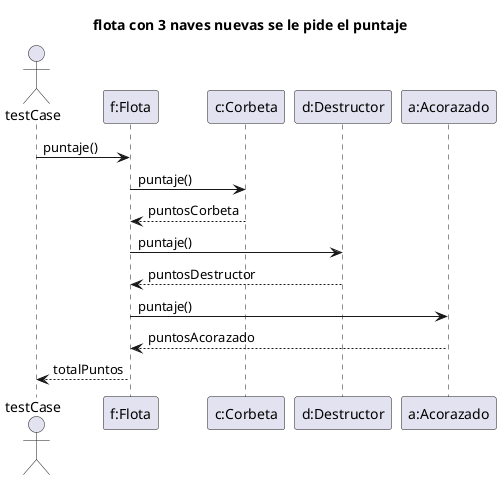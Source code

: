 @startuml
'https://plantuml.com/sequence-diagram


title flota con 3 naves nuevas se le pide el puntaje
actor testCase
participant "f:Flota" as f
participant "c:Corbeta" as c
participant "d:Destructor" as d
participant "a:Acorazado" as a

testCase -> f : puntaje()
f -> c : puntaje()
f <-- c : puntosCorbeta
f -> d : puntaje()
f <-- d : puntosDestructor
f -> a : puntaje()
f <-- a : puntosAcorazado

f --> testCase: totalPuntos
@enduml